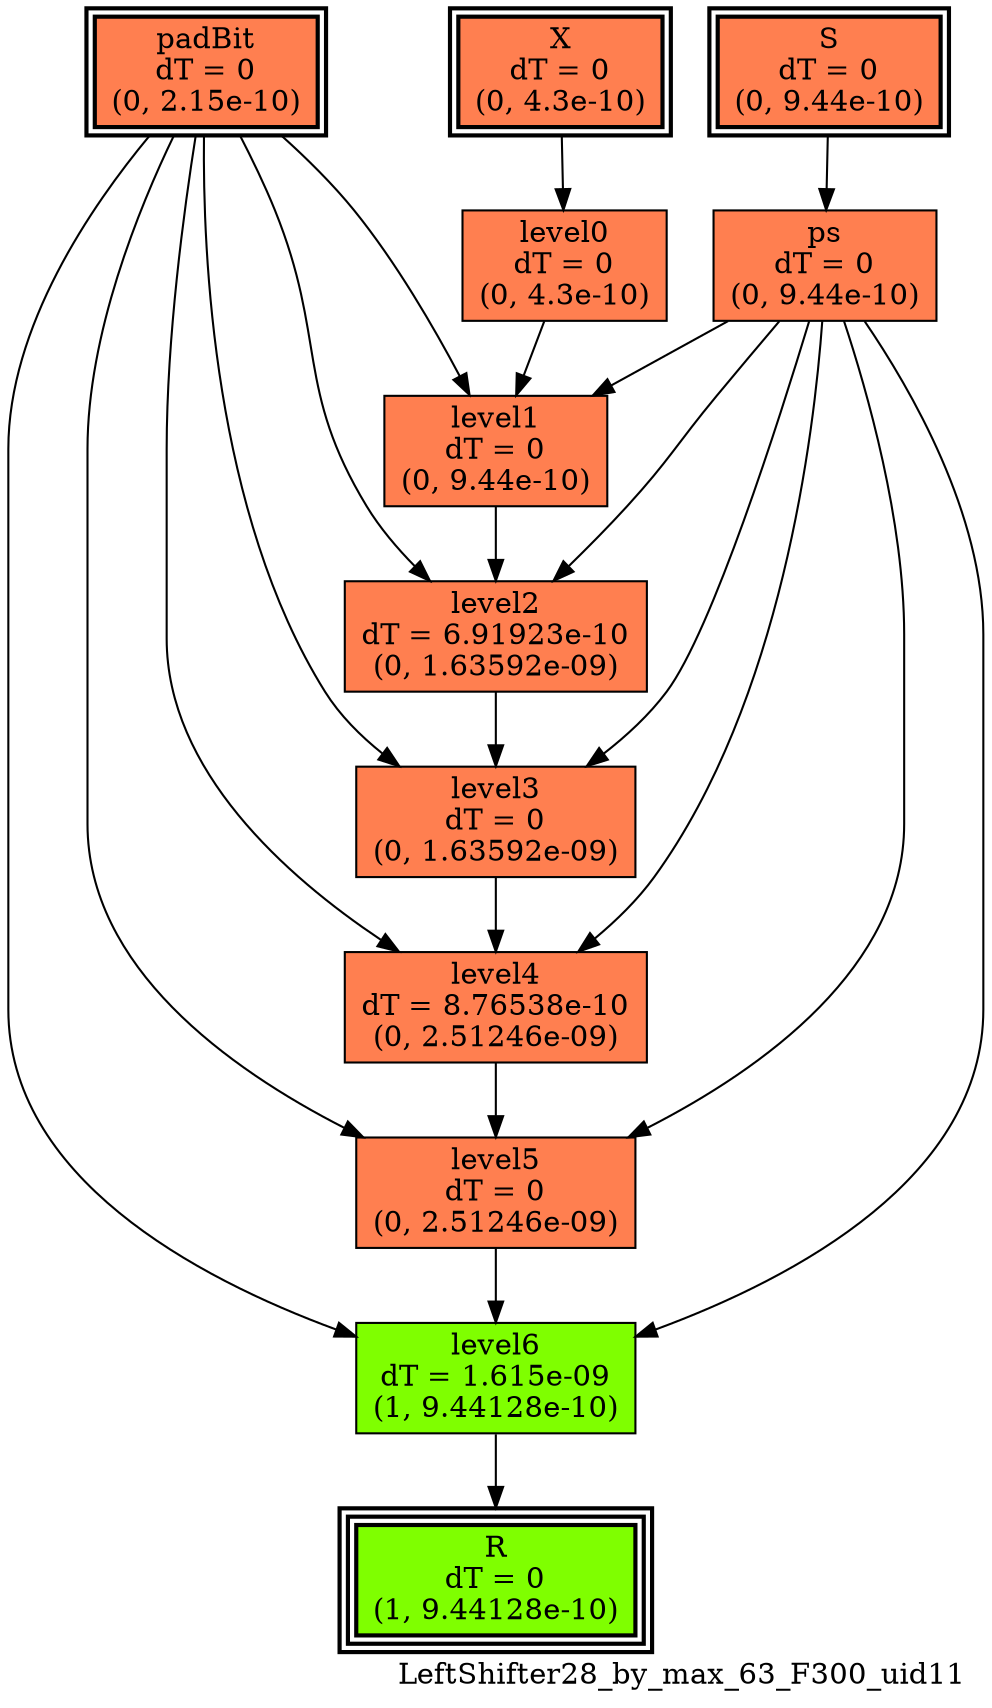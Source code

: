 digraph LeftShifter28_by_max_63_F300_uid11
{
	//graph drawing options
	label=LeftShifter28_by_max_63_F300_uid11;
	labelloc=bottom;
	labeljust=right;
	ratio=auto;
	nodesep=0.25;
	ranksep=0.5;

	//input/output signals of operator LeftShifter28_by_max_63_F300_uid11
	X__LeftShifter28_by_max_63_F300_uid11 [ label="X\ndT = 0\n(0, 4.3e-10)", shape=box, color=black, style="bold, filled", fillcolor=coral, peripheries=2 ];
	S__LeftShifter28_by_max_63_F300_uid11 [ label="S\ndT = 0\n(0, 9.44e-10)", shape=box, color=black, style="bold, filled", fillcolor=coral, peripheries=2 ];
	padBit__LeftShifter28_by_max_63_F300_uid11 [ label="padBit\ndT = 0\n(0, 2.15e-10)", shape=box, color=black, style="bold, filled", fillcolor=coral, peripheries=2 ];
	R__LeftShifter28_by_max_63_F300_uid11 [ label="R\ndT = 0\n(1, 9.44128e-10)", shape=box, color=black, style="bold, filled", fillcolor=chartreuse, peripheries=3 ];
	{rank=same X__LeftShifter28_by_max_63_F300_uid11, S__LeftShifter28_by_max_63_F300_uid11, padBit__LeftShifter28_by_max_63_F300_uid11};
	{rank=same R__LeftShifter28_by_max_63_F300_uid11};
	//internal signals of operator LeftShifter28_by_max_63_F300_uid11
	ps__LeftShifter28_by_max_63_F300_uid11 [ label="ps\ndT = 0\n(0, 9.44e-10)", shape=box, color=black, style=filled, fillcolor=coral, peripheries=1 ];
	level0__LeftShifter28_by_max_63_F300_uid11 [ label="level0\ndT = 0\n(0, 4.3e-10)", shape=box, color=black, style=filled, fillcolor=coral, peripheries=1 ];
	level1__LeftShifter28_by_max_63_F300_uid11 [ label="level1\ndT = 0\n(0, 9.44e-10)", shape=box, color=black, style=filled, fillcolor=coral, peripheries=1 ];
	level2__LeftShifter28_by_max_63_F300_uid11 [ label="level2\ndT = 6.91923e-10\n(0, 1.63592e-09)", shape=box, color=black, style=filled, fillcolor=coral, peripheries=1 ];
	level3__LeftShifter28_by_max_63_F300_uid11 [ label="level3\ndT = 0\n(0, 1.63592e-09)", shape=box, color=black, style=filled, fillcolor=coral, peripheries=1 ];
	level4__LeftShifter28_by_max_63_F300_uid11 [ label="level4\ndT = 8.76538e-10\n(0, 2.51246e-09)", shape=box, color=black, style=filled, fillcolor=coral, peripheries=1 ];
	level5__LeftShifter28_by_max_63_F300_uid11 [ label="level5\ndT = 0\n(0, 2.51246e-09)", shape=box, color=black, style=filled, fillcolor=coral, peripheries=1 ];
	level6__LeftShifter28_by_max_63_F300_uid11 [ label="level6\ndT = 1.615e-09\n(1, 9.44128e-10)", shape=box, color=black, style=filled, fillcolor=chartreuse, peripheries=1 ];

	//subcomponents of operator LeftShifter28_by_max_63_F300_uid11

	//input and internal signal connections of operator LeftShifter28_by_max_63_F300_uid11
	X__LeftShifter28_by_max_63_F300_uid11 -> level0__LeftShifter28_by_max_63_F300_uid11 [ arrowhead=normal, arrowsize=1.0, arrowtail=normal, color=black, dir=forward  ];
	S__LeftShifter28_by_max_63_F300_uid11 -> ps__LeftShifter28_by_max_63_F300_uid11 [ arrowhead=normal, arrowsize=1.0, arrowtail=normal, color=black, dir=forward  ];
	padBit__LeftShifter28_by_max_63_F300_uid11 -> level1__LeftShifter28_by_max_63_F300_uid11 [ arrowhead=normal, arrowsize=1.0, arrowtail=normal, color=black, dir=forward  ];
	padBit__LeftShifter28_by_max_63_F300_uid11 -> level2__LeftShifter28_by_max_63_F300_uid11 [ arrowhead=normal, arrowsize=1.0, arrowtail=normal, color=black, dir=forward  ];
	padBit__LeftShifter28_by_max_63_F300_uid11 -> level3__LeftShifter28_by_max_63_F300_uid11 [ arrowhead=normal, arrowsize=1.0, arrowtail=normal, color=black, dir=forward  ];
	padBit__LeftShifter28_by_max_63_F300_uid11 -> level4__LeftShifter28_by_max_63_F300_uid11 [ arrowhead=normal, arrowsize=1.0, arrowtail=normal, color=black, dir=forward  ];
	padBit__LeftShifter28_by_max_63_F300_uid11 -> level5__LeftShifter28_by_max_63_F300_uid11 [ arrowhead=normal, arrowsize=1.0, arrowtail=normal, color=black, dir=forward  ];
	padBit__LeftShifter28_by_max_63_F300_uid11 -> level6__LeftShifter28_by_max_63_F300_uid11 [ arrowhead=normal, arrowsize=1.0, arrowtail=normal, color=black, dir=forward  ];
	ps__LeftShifter28_by_max_63_F300_uid11 -> level1__LeftShifter28_by_max_63_F300_uid11 [ arrowhead=normal, arrowsize=1.0, arrowtail=normal, color=black, dir=forward  ];
	ps__LeftShifter28_by_max_63_F300_uid11 -> level2__LeftShifter28_by_max_63_F300_uid11 [ arrowhead=normal, arrowsize=1.0, arrowtail=normal, color=black, dir=forward  ];
	ps__LeftShifter28_by_max_63_F300_uid11 -> level3__LeftShifter28_by_max_63_F300_uid11 [ arrowhead=normal, arrowsize=1.0, arrowtail=normal, color=black, dir=forward  ];
	ps__LeftShifter28_by_max_63_F300_uid11 -> level4__LeftShifter28_by_max_63_F300_uid11 [ arrowhead=normal, arrowsize=1.0, arrowtail=normal, color=black, dir=forward  ];
	ps__LeftShifter28_by_max_63_F300_uid11 -> level5__LeftShifter28_by_max_63_F300_uid11 [ arrowhead=normal, arrowsize=1.0, arrowtail=normal, color=black, dir=forward  ];
	ps__LeftShifter28_by_max_63_F300_uid11 -> level6__LeftShifter28_by_max_63_F300_uid11 [ arrowhead=normal, arrowsize=1.0, arrowtail=normal, color=black, dir=forward  ];
	level0__LeftShifter28_by_max_63_F300_uid11 -> level1__LeftShifter28_by_max_63_F300_uid11 [ arrowhead=normal, arrowsize=1.0, arrowtail=normal, color=black, dir=forward  ];
	level1__LeftShifter28_by_max_63_F300_uid11 -> level2__LeftShifter28_by_max_63_F300_uid11 [ arrowhead=normal, arrowsize=1.0, arrowtail=normal, color=black, dir=forward  ];
	level2__LeftShifter28_by_max_63_F300_uid11 -> level3__LeftShifter28_by_max_63_F300_uid11 [ arrowhead=normal, arrowsize=1.0, arrowtail=normal, color=black, dir=forward  ];
	level3__LeftShifter28_by_max_63_F300_uid11 -> level4__LeftShifter28_by_max_63_F300_uid11 [ arrowhead=normal, arrowsize=1.0, arrowtail=normal, color=black, dir=forward  ];
	level4__LeftShifter28_by_max_63_F300_uid11 -> level5__LeftShifter28_by_max_63_F300_uid11 [ arrowhead=normal, arrowsize=1.0, arrowtail=normal, color=black, dir=forward  ];
	level5__LeftShifter28_by_max_63_F300_uid11 -> level6__LeftShifter28_by_max_63_F300_uid11 [ arrowhead=normal, arrowsize=1.0, arrowtail=normal, color=black, dir=forward  ];
	level6__LeftShifter28_by_max_63_F300_uid11 -> R__LeftShifter28_by_max_63_F300_uid11 [ arrowhead=normal, arrowsize=1.0, arrowtail=normal, color=black, dir=forward  ];
}

